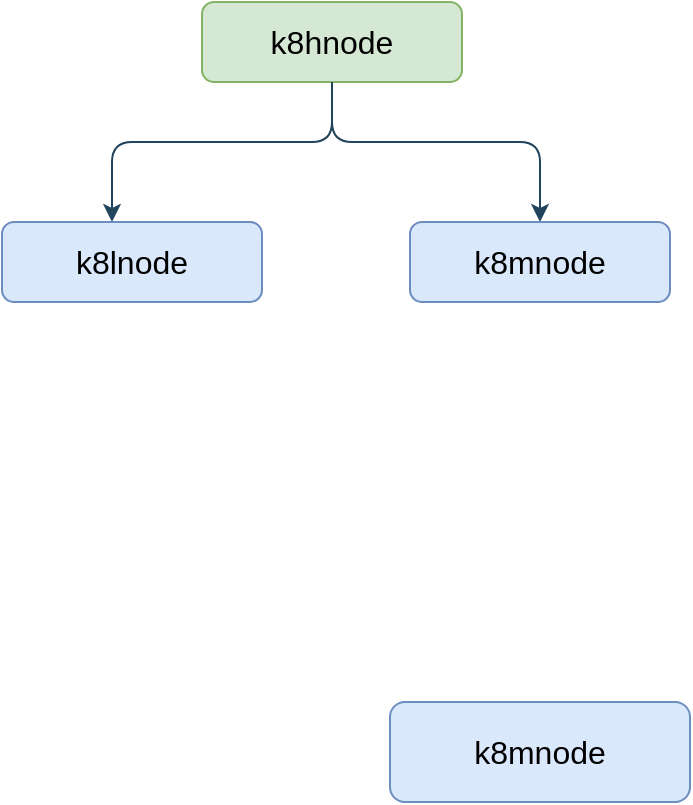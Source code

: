 <mxfile version="14.6.13" type="device"><diagram id="z8P1b9bOSKjsI59ih372" name="Page-1"><mxGraphModel dx="369" dy="277" grid="1" gridSize="10" guides="1" tooltips="1" connect="1" arrows="1" fold="1" page="1" pageScale="1" pageWidth="827" pageHeight="1169" math="0" shadow="0"><root><mxCell id="0"/><mxCell id="1" parent="0"/><mxCell id="Bvnuzfg5gk2vXzaeMkBT-1" value="&lt;font style=&quot;font-size: 16px&quot;&gt;k8hnode&lt;/font&gt;" style="rounded=1;whiteSpace=wrap;html=1;fillColor=#d5e8d4;strokeColor=#82b366;" parent="1" vertex="1"><mxGeometry x="320" y="120" width="130" height="40" as="geometry"/></mxCell><mxCell id="Bvnuzfg5gk2vXzaeMkBT-3" value="&lt;span style=&quot;font-size: 16px&quot;&gt;k8mnode&lt;/span&gt;" style="rounded=1;whiteSpace=wrap;html=1;fillColor=#dae8fc;strokeColor=#6c8ebf;" parent="1" vertex="1"><mxGeometry x="414" y="470" width="150" height="50" as="geometry"/></mxCell><mxCell id="Bvnuzfg5gk2vXzaeMkBT-5" value="" style="edgeStyle=segmentEdgeStyle;endArrow=classic;html=1;exitX=0.5;exitY=1;exitDx=0;exitDy=0;fillColor=#bac8d3;strokeColor=#23445d;" parent="1" source="Bvnuzfg5gk2vXzaeMkBT-1" edge="1"><mxGeometry width="50" height="50" relative="1" as="geometry"><mxPoint x="270" y="270" as="sourcePoint"/><mxPoint x="275" y="230" as="targetPoint"/><Array as="points"><mxPoint x="385" y="190"/><mxPoint x="275" y="190"/></Array></mxGeometry></mxCell><mxCell id="Bvnuzfg5gk2vXzaeMkBT-6" value="" style="edgeStyle=segmentEdgeStyle;endArrow=classic;html=1;exitX=0.5;exitY=1;exitDx=0;exitDy=0;fillColor=#bac8d3;strokeColor=#23445d;entryX=0.5;entryY=0;entryDx=0;entryDy=0;" parent="1" source="Bvnuzfg5gk2vXzaeMkBT-1" target="KLwXhWis8ib9BHLAouQC-2" edge="1"><mxGeometry width="50" height="50" relative="1" as="geometry"><mxPoint x="395" y="210" as="sourcePoint"/><mxPoint x="480" y="230" as="targetPoint"/><Array as="points"><mxPoint x="385" y="190"/><mxPoint x="489" y="190"/></Array></mxGeometry></mxCell><mxCell id="KLwXhWis8ib9BHLAouQC-1" value="&lt;span style=&quot;font-size: 16px&quot;&gt;k8lnode&lt;/span&gt;" style="rounded=1;whiteSpace=wrap;html=1;fillColor=#dae8fc;strokeColor=#6c8ebf;" vertex="1" parent="1"><mxGeometry x="220" y="230" width="130" height="40" as="geometry"/></mxCell><mxCell id="KLwXhWis8ib9BHLAouQC-2" value="&lt;span style=&quot;font-size: 16px&quot;&gt;k8mnode&lt;/span&gt;" style="rounded=1;whiteSpace=wrap;html=1;fillColor=#dae8fc;strokeColor=#6c8ebf;" vertex="1" parent="1"><mxGeometry x="424" y="230" width="130" height="40" as="geometry"/></mxCell></root></mxGraphModel></diagram></mxfile>
